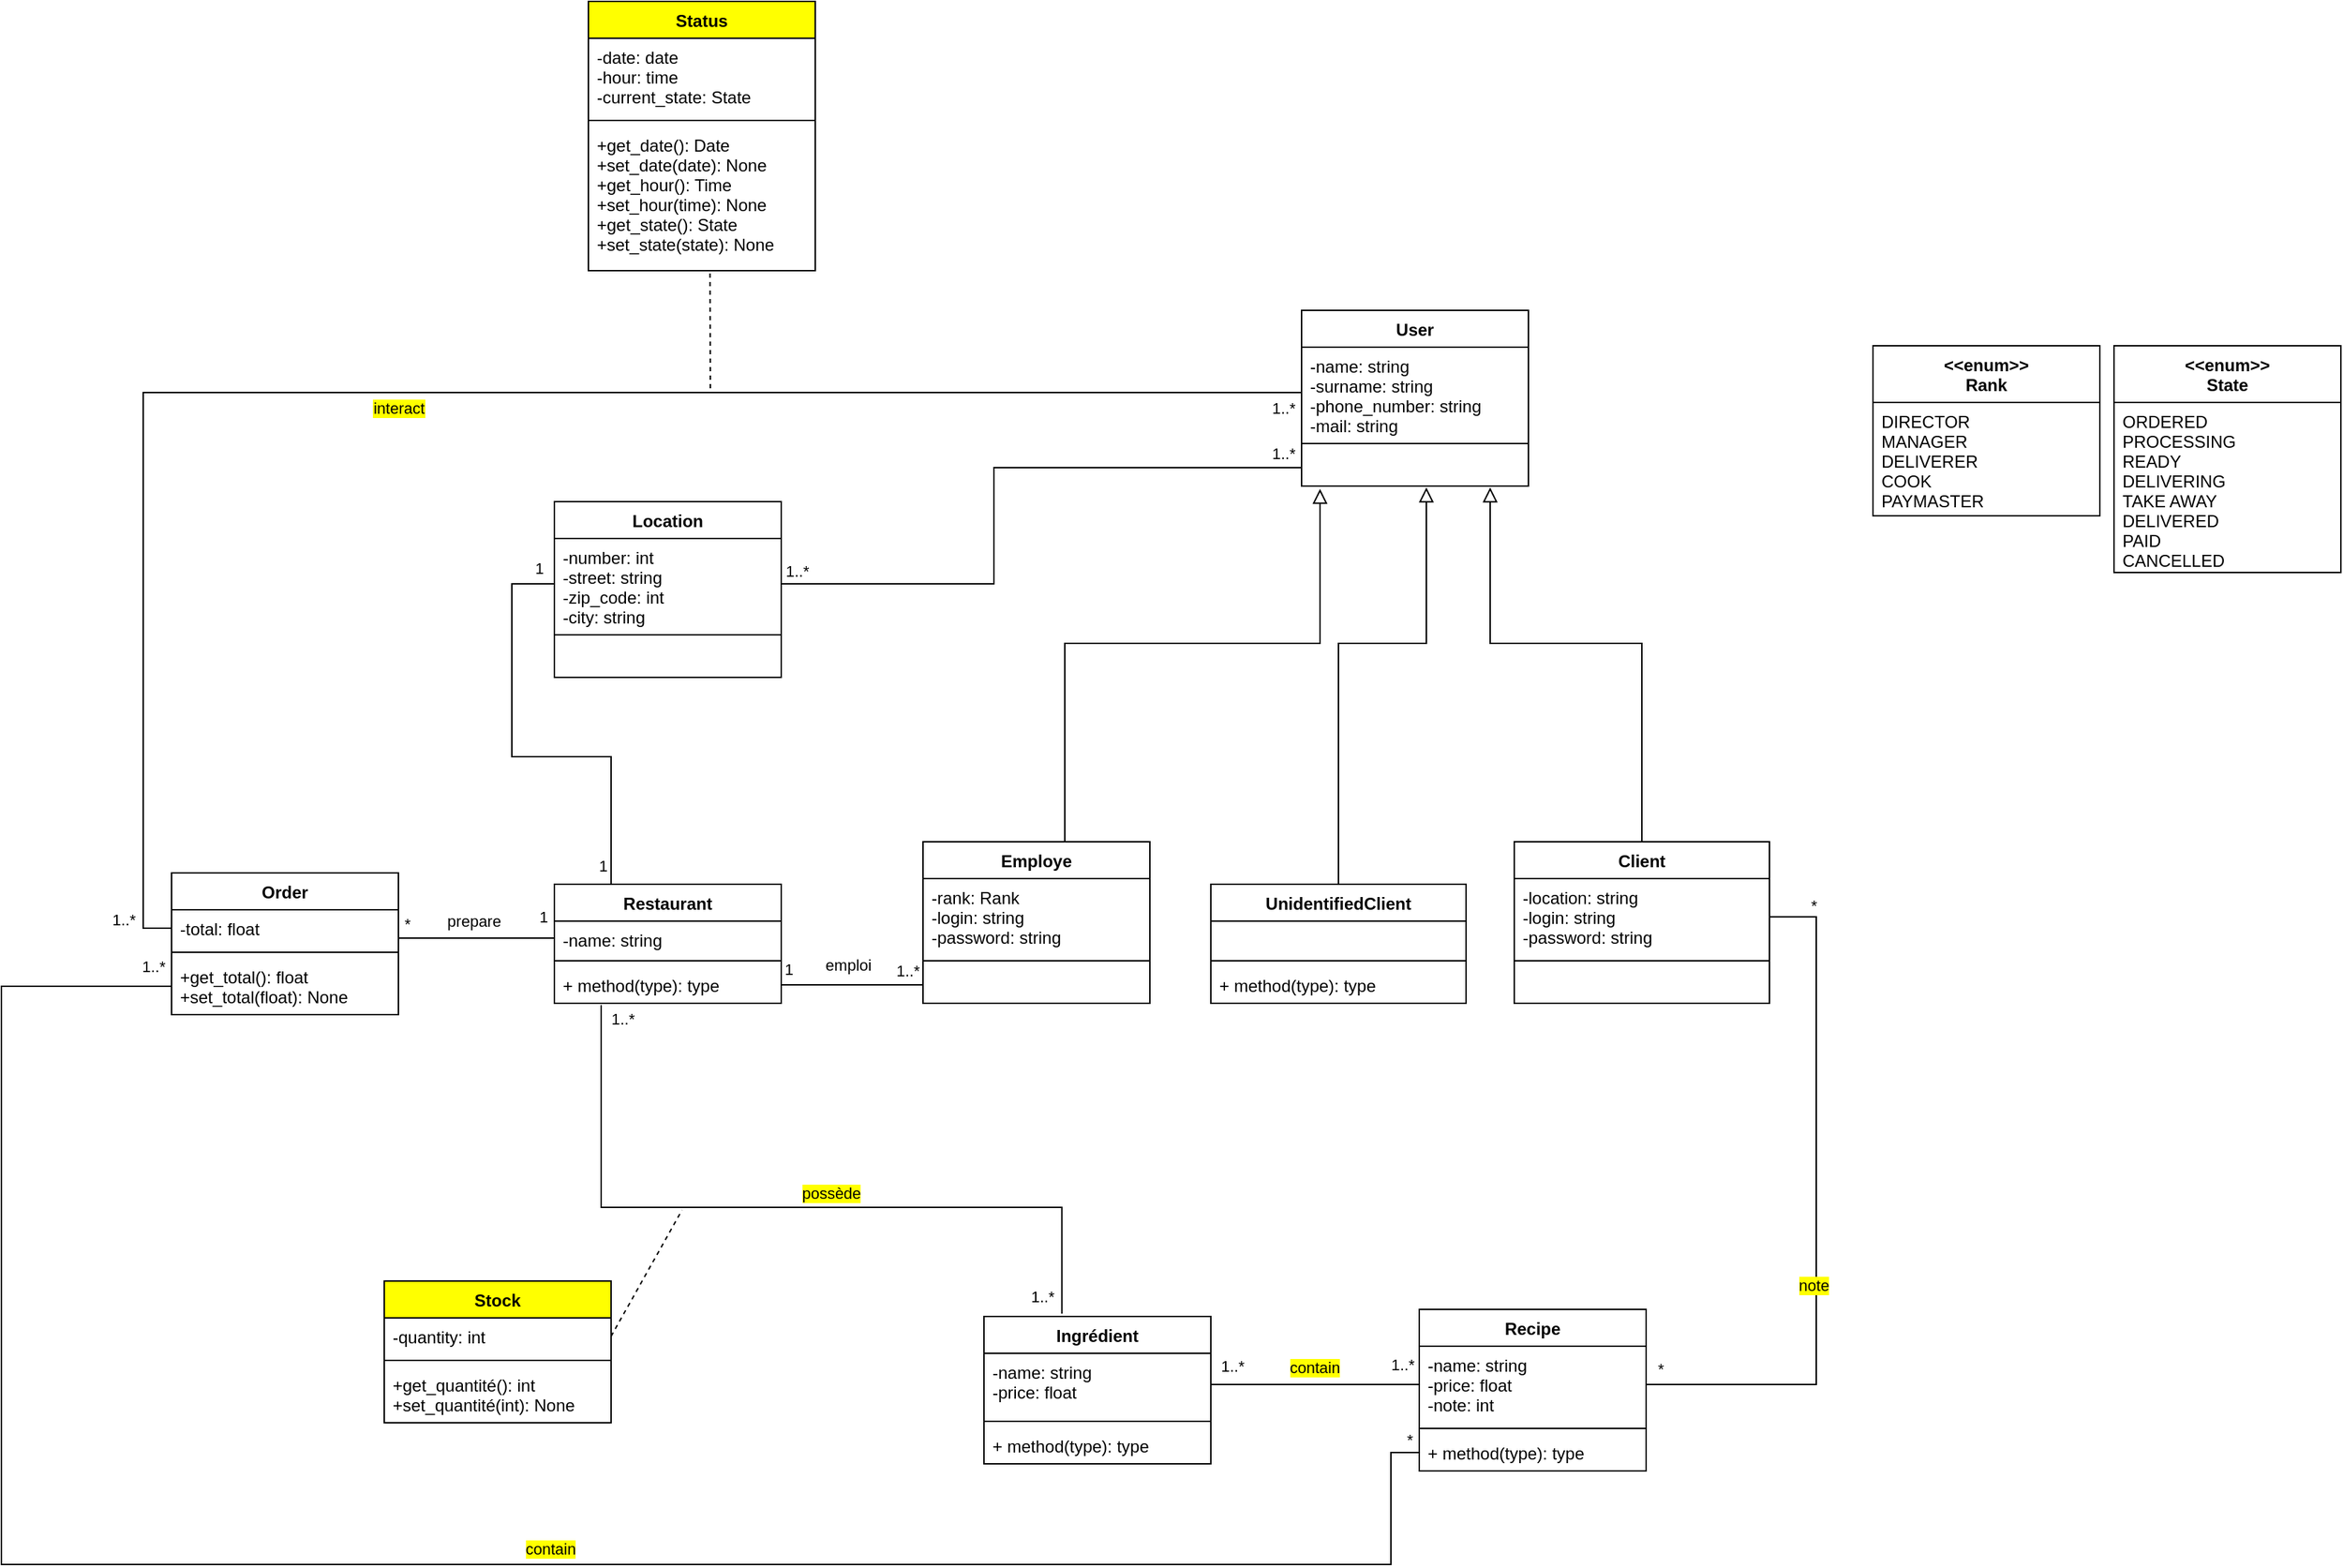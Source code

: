 <mxfile version="13.3.1" type="device"><diagram name="Page-1" id="58cdce13-f638-feb5-8d6f-7d28b1aa9fa0"><mxGraphModel dx="2031" dy="1176" grid="1" gridSize="10" guides="1" tooltips="1" connect="1" arrows="1" fold="1" page="1" pageScale="1" pageWidth="1100" pageHeight="850" background="#ffffff" math="0" shadow="0"><root><mxCell id="0"/><mxCell id="1" parent="0"/><mxCell id="4RIuu6g8Ll3O6P_jRk4c-29" value="" style="endArrow=none;html=1;entryX=0;entryY=0.5;entryDx=0;entryDy=0;exitX=1;exitY=0.5;exitDx=0;exitDy=0;" parent="1" source="4RIuu6g8Ll3O6P_jRk4c-4" target="4RIuu6g8Ll3O6P_jRk4c-8" edge="1"><mxGeometry width="50" height="50" relative="1" as="geometry"><mxPoint x="740" y="450" as="sourcePoint"/><mxPoint x="908" y="443" as="targetPoint"/></mxGeometry></mxCell><mxCell id="4RIuu6g8Ll3O6P_jRk4c-30" value="emploi" style="edgeLabel;html=1;align=center;verticalAlign=middle;resizable=0;points=[];" parent="4RIuu6g8Ll3O6P_jRk4c-29" vertex="1" connectable="0"><mxGeometry x="0.167" y="3" relative="1" as="geometry"><mxPoint x="-12" y="-11" as="offset"/></mxGeometry></mxCell><mxCell id="4RIuu6g8Ll3O6P_jRk4c-32" value="1" style="edgeLabel;html=1;align=center;verticalAlign=middle;resizable=0;points=[];" parent="4RIuu6g8Ll3O6P_jRk4c-29" vertex="1" connectable="0"><mxGeometry x="-0.858" y="2" relative="1" as="geometry"><mxPoint x="-2" y="-9" as="offset"/></mxGeometry></mxCell><mxCell id="4RIuu6g8Ll3O6P_jRk4c-33" value="1..*" style="edgeLabel;html=1;align=center;verticalAlign=middle;resizable=0;points=[];" parent="4RIuu6g8Ll3O6P_jRk4c-29" vertex="1" connectable="0"><mxGeometry x="0.892" y="-1" relative="1" as="geometry"><mxPoint x="-6.12" y="-11.19" as="offset"/></mxGeometry></mxCell><mxCell id="4RIuu6g8Ll3O6P_jRk4c-35" value="" style="endArrow=none;html=1;exitX=0.5;exitY=0;exitDx=0;exitDy=0;edgeStyle=orthogonalEdgeStyle;rounded=0;entryX=0.208;entryY=1.047;entryDx=0;entryDy=0;entryPerimeter=0;" parent="1" target="4RIuu6g8Ll3O6P_jRk4c-4" edge="1"><mxGeometry width="50" height="50" relative="1" as="geometry"><mxPoint x="967.92" y="1333.01" as="sourcePoint"/><mxPoint x="641" y="1130" as="targetPoint"/><Array as="points"><mxPoint x="968" y="1258"/><mxPoint x="643" y="1258"/><mxPoint x="643" y="1115"/></Array></mxGeometry></mxCell><mxCell id="4RIuu6g8Ll3O6P_jRk4c-36" value="possède" style="edgeLabel;html=1;align=center;verticalAlign=middle;resizable=0;points=[];labelBackgroundColor=#FFFF00;" parent="4RIuu6g8Ll3O6P_jRk4c-35" vertex="1" connectable="0"><mxGeometry x="-0.191" y="2" relative="1" as="geometry"><mxPoint x="-18.91" y="-12" as="offset"/></mxGeometry></mxCell><mxCell id="4RIuu6g8Ll3O6P_jRk4c-43" value="1..*" style="edgeLabel;html=1;align=center;verticalAlign=middle;resizable=0;points=[];" parent="4RIuu6g8Ll3O6P_jRk4c-35" vertex="1" connectable="0"><mxGeometry x="0.867" y="-1" relative="1" as="geometry"><mxPoint x="14" y="-25.91" as="offset"/></mxGeometry></mxCell><mxCell id="4RIuu6g8Ll3O6P_jRk4c-44" value="1..*" style="edgeLabel;html=1;align=center;verticalAlign=middle;resizable=0;points=[];" parent="4RIuu6g8Ll3O6P_jRk4c-35" vertex="1" connectable="0"><mxGeometry x="-0.905" y="-4" relative="1" as="geometry"><mxPoint x="-18" y="14" as="offset"/></mxGeometry></mxCell><mxCell id="4RIuu6g8Ll3O6P_jRk4c-37" value="" style="endArrow=none;dashed=1;html=1;exitX=1;exitY=0.5;exitDx=0;exitDy=0;" parent="1" source="4RIuu6g8Ll3O6P_jRk4c-40" edge="1"><mxGeometry width="50" height="50" relative="1" as="geometry"><mxPoint x="290" y="599" as="sourcePoint"/><mxPoint x="700" y="1260" as="targetPoint"/></mxGeometry></mxCell><mxCell id="gekr-8qGBTe7ZAommQFG-1" value="" style="endArrow=none;html=1;edgeStyle=orthogonalEdgeStyle;entryX=0;entryY=0.5;entryDx=0;entryDy=0;exitX=1;exitY=0.5;exitDx=0;exitDy=0;" parent="1" source="4RIuu6g8Ll3O6P_jRk4c-26" target="4RIuu6g8Ll3O6P_jRk4c-10" edge="1"><mxGeometry width="50" height="50" relative="1" as="geometry"><mxPoint x="1180" y="1500" as="sourcePoint"/><mxPoint x="460" y="960" as="targetPoint"/><Array as="points"/></mxGeometry></mxCell><mxCell id="gekr-8qGBTe7ZAommQFG-3" value="contain" style="edgeLabel;html=1;align=center;verticalAlign=middle;resizable=0;points=[];labelBackgroundColor=#FFFF00;" parent="gekr-8qGBTe7ZAommQFG-1" vertex="1" connectable="0"><mxGeometry x="0.12" relative="1" as="geometry"><mxPoint x="-10" y="-12.5" as="offset"/></mxGeometry></mxCell><mxCell id="gekr-8qGBTe7ZAommQFG-4" value="1..*" style="edgeLabel;html=1;align=center;verticalAlign=middle;resizable=0;points=[];" parent="gekr-8qGBTe7ZAommQFG-1" vertex="1" connectable="0"><mxGeometry x="0.88" y="1" relative="1" as="geometry"><mxPoint x="-2.93" y="-13" as="offset"/></mxGeometry></mxCell><mxCell id="gekr-8qGBTe7ZAommQFG-5" value="1..*" style="edgeLabel;html=1;align=center;verticalAlign=middle;resizable=0;points=[];" parent="gekr-8qGBTe7ZAommQFG-1" vertex="1" connectable="0"><mxGeometry x="-0.897" y="1" relative="1" as="geometry"><mxPoint x="7.41" y="-12.5" as="offset"/></mxGeometry></mxCell><mxCell id="gekr-8qGBTe7ZAommQFG-53" value="" style="endArrow=block;html=1;rounded=0;edgeStyle=orthogonalEdgeStyle;endFill=0;endSize=8;exitX=0.5;exitY=0;exitDx=0;exitDy=0;" parent="1" source="4RIuu6g8Ll3O6P_jRk4c-5" edge="1"><mxGeometry width="50" height="50" relative="1" as="geometry"><mxPoint x="1010" y="562" as="sourcePoint"/><mxPoint x="1150" y="751" as="targetPoint"/><Array as="points"><mxPoint x="970" y="860"/><mxPoint x="1150" y="860"/></Array></mxGeometry></mxCell><mxCell id="gekr-8qGBTe7ZAommQFG-58" style="edgeStyle=orthogonalEdgeStyle;rounded=0;orthogonalLoop=1;jettySize=auto;html=1;exitX=1;exitY=0.5;exitDx=0;exitDy=0;entryX=1;entryY=0.5;entryDx=0;entryDy=0;endArrow=none;endFill=0;endSize=8;" parent="1" source="4RIuu6g8Ll3O6P_jRk4c-18" target="4RIuu6g8Ll3O6P_jRk4c-10" edge="1"><mxGeometry relative="1" as="geometry"><Array as="points"><mxPoint x="1500" y="1053"/><mxPoint x="1500" y="1383"/></Array></mxGeometry></mxCell><mxCell id="gekr-8qGBTe7ZAommQFG-59" value="note" style="edgeLabel;html=1;align=center;verticalAlign=middle;resizable=0;points=[];labelBackgroundColor=#FFFF00;" parent="gekr-8qGBTe7ZAommQFG-58" vertex="1" connectable="0"><mxGeometry x="0.243" y="-2" relative="1" as="geometry"><mxPoint y="-7" as="offset"/></mxGeometry></mxCell><mxCell id="gekr-8qGBTe7ZAommQFG-60" value="*" style="edgeLabel;html=1;align=center;verticalAlign=middle;resizable=0;points=[];" parent="gekr-8qGBTe7ZAommQFG-58" vertex="1" connectable="0"><mxGeometry x="0.902" y="1" relative="1" as="geometry"><mxPoint x="-13.67" y="-12" as="offset"/></mxGeometry></mxCell><mxCell id="gekr-8qGBTe7ZAommQFG-61" value="*" style="edgeLabel;html=1;align=center;verticalAlign=middle;resizable=0;points=[];" parent="gekr-8qGBTe7ZAommQFG-58" vertex="1" connectable="0"><mxGeometry x="-0.893" y="-1" relative="1" as="geometry"><mxPoint x="5" y="-9" as="offset"/></mxGeometry></mxCell><mxCell id="UU1VeiNzVCUgglQLqWZh-19" style="edgeStyle=orthogonalEdgeStyle;rounded=0;orthogonalLoop=1;jettySize=auto;html=1;endArrow=none;endFill=0;endSize=8;strokeWidth=1;exitX=0;exitY=0.5;exitDx=0;exitDy=0;entryX=1;entryY=0.5;entryDx=0;entryDy=0;" parent="1" source="4RIuu6g8Ll3O6P_jRk4c-2" target="4RIuu6g8Ll3O6P_jRk4c-14" edge="1"><mxGeometry relative="1" as="geometry"><mxPoint x="520" y="1080" as="targetPoint"/><Array as="points"><mxPoint x="500" y="1068"/></Array><mxPoint x="580" y="1061" as="sourcePoint"/></mxGeometry></mxCell><mxCell id="UU1VeiNzVCUgglQLqWZh-20" value="1" style="edgeLabel;html=1;align=center;verticalAlign=middle;resizable=0;points=[];" parent="UU1VeiNzVCUgglQLqWZh-19" vertex="1" connectable="0"><mxGeometry x="-0.988" y="1" relative="1" as="geometry"><mxPoint x="-8.04" y="-15.79" as="offset"/></mxGeometry></mxCell><mxCell id="UU1VeiNzVCUgglQLqWZh-21" value="*" style="edgeLabel;html=1;align=center;verticalAlign=middle;resizable=0;points=[];" parent="UU1VeiNzVCUgglQLqWZh-19" vertex="1" connectable="0"><mxGeometry x="0.981" y="5" relative="1" as="geometry"><mxPoint x="11" y="-4.17" as="offset"/></mxGeometry></mxCell><mxCell id="UU1VeiNzVCUgglQLqWZh-22" value="prepare" style="edgeLabel;html=1;align=center;verticalAlign=middle;resizable=0;points=[];" parent="UU1VeiNzVCUgglQLqWZh-19" vertex="1" connectable="0"><mxGeometry x="-0.138" y="-2" relative="1" as="geometry"><mxPoint x="-6.67" y="-10" as="offset"/></mxGeometry></mxCell><mxCell id="sGdwklhOhs8YP0a3iyR3-10" value="" style="endArrow=none;dashed=1;html=1;entryX=0.536;entryY=1.01;entryDx=0;entryDy=0;entryPerimeter=0;" parent="1" target="sGdwklhOhs8YP0a3iyR3-4" edge="1"><mxGeometry width="50" height="50" relative="1" as="geometry"><mxPoint x="720" y="680" as="sourcePoint"/><mxPoint x="1530" y="420" as="targetPoint"/></mxGeometry></mxCell><mxCell id="sGdwklhOhs8YP0a3iyR3-18" style="edgeStyle=orthogonalEdgeStyle;rounded=0;orthogonalLoop=1;jettySize=auto;html=1;exitX=0;exitY=0.5;exitDx=0;exitDy=0;entryX=0;entryY=0.5;entryDx=0;entryDy=0;endArrow=none;endFill=0;" parent="1" source="gekr-8qGBTe7ZAommQFG-48" target="4RIuu6g8Ll3O6P_jRk4c-14" edge="1"><mxGeometry relative="1" as="geometry"><Array as="points"><mxPoint x="320" y="683"/><mxPoint x="320" y="1061"/></Array></mxGeometry></mxCell><mxCell id="sGdwklhOhs8YP0a3iyR3-19" value="interact" style="edgeLabel;html=1;align=center;verticalAlign=middle;resizable=0;points=[];labelBackgroundColor=#FFFF00;" parent="sGdwklhOhs8YP0a3iyR3-18" vertex="1" connectable="0"><mxGeometry x="0.062" relative="1" as="geometry"><mxPoint x="8" y="11" as="offset"/></mxGeometry></mxCell><mxCell id="sGdwklhOhs8YP0a3iyR3-20" value="1..*" style="edgeLabel;html=1;align=center;verticalAlign=middle;resizable=0;points=[];" parent="sGdwklhOhs8YP0a3iyR3-18" vertex="1" connectable="0"><mxGeometry x="0.945" y="-1" relative="1" as="geometry"><mxPoint x="-13.03" y="7" as="offset"/></mxGeometry></mxCell><mxCell id="sGdwklhOhs8YP0a3iyR3-21" value="1..*" style="edgeLabel;html=1;align=center;verticalAlign=middle;resizable=0;points=[];" parent="sGdwklhOhs8YP0a3iyR3-18" vertex="1" connectable="0"><mxGeometry x="-0.909" y="-1" relative="1" as="geometry"><mxPoint x="42.29" y="12" as="offset"/></mxGeometry></mxCell><mxCell id="TRmeWPD1fU5DAyLMQd7Y-1" style="edgeStyle=orthogonalEdgeStyle;rounded=0;orthogonalLoop=1;jettySize=auto;html=1;exitX=0;exitY=0.5;exitDx=0;exitDy=0;entryX=0;entryY=0.5;entryDx=0;entryDy=0;endArrow=none;endFill=0;" parent="1" source="4RIuu6g8Ll3O6P_jRk4c-12" target="4RIuu6g8Ll3O6P_jRk4c-16" edge="1"><mxGeometry relative="1" as="geometry"><Array as="points"><mxPoint x="1200" y="1431"/><mxPoint x="1200" y="1510"/><mxPoint x="220" y="1510"/><mxPoint x="220" y="1102"/></Array></mxGeometry></mxCell><mxCell id="TRmeWPD1fU5DAyLMQd7Y-2" value="contain" style="edgeLabel;html=1;align=center;verticalAlign=middle;resizable=0;points=[];labelBackgroundColor=#FFFF00;" parent="TRmeWPD1fU5DAyLMQd7Y-1" vertex="1" connectable="0"><mxGeometry x="-0.128" y="2" relative="1" as="geometry"><mxPoint x="8" y="-13" as="offset"/></mxGeometry></mxCell><mxCell id="TRmeWPD1fU5DAyLMQd7Y-3" value="*" style="edgeLabel;html=1;align=center;verticalAlign=middle;resizable=0;points=[];" parent="TRmeWPD1fU5DAyLMQd7Y-1" vertex="1" connectable="0"><mxGeometry x="-0.947" y="-1" relative="1" as="geometry"><mxPoint x="14.0" y="-31.86" as="offset"/></mxGeometry></mxCell><mxCell id="TRmeWPD1fU5DAyLMQd7Y-4" value="1..*" style="edgeLabel;html=1;align=center;verticalAlign=middle;resizable=0;points=[];" parent="TRmeWPD1fU5DAyLMQd7Y-1" vertex="1" connectable="0"><mxGeometry x="0.914" y="-2" relative="1" as="geometry"><mxPoint x="56.18" y="-16" as="offset"/></mxGeometry></mxCell><mxCell id="UU1VeiNzVCUgglQLqWZh-1" style="edgeStyle=orthogonalEdgeStyle;rounded=0;orthogonalLoop=1;jettySize=auto;html=1;exitX=0.5;exitY=0;exitDx=0;exitDy=0;endArrow=block;endFill=0;strokeWidth=1;endSize=8;" parent="1" source="gekr-8qGBTe7ZAommQFG-66" edge="1"><mxGeometry relative="1" as="geometry"><mxPoint x="1225" y="750" as="targetPoint"/><Array as="points"><mxPoint x="1163" y="860"/><mxPoint x="1225" y="860"/></Array></mxGeometry></mxCell><mxCell id="gekr-8qGBTe7ZAommQFG-47" value="User" style="swimlane;fontStyle=1;align=center;verticalAlign=top;childLayout=stackLayout;horizontal=1;startSize=26;horizontalStack=0;resizeParent=1;resizeParentMax=0;resizeLast=0;collapsible=1;marginBottom=0;" parent="1" vertex="1"><mxGeometry x="1137" y="625" width="160" height="124" as="geometry"/></mxCell><mxCell id="gekr-8qGBTe7ZAommQFG-48" value="-name: string&#10;-surname: string&#10;-phone_number: string&#10;-mail: string" style="text;strokeColor=none;fillColor=none;align=left;verticalAlign=top;spacingLeft=4;spacingRight=4;overflow=hidden;rotatable=0;points=[[0,0.5],[1,0.5]];portConstraint=eastwest;" parent="gekr-8qGBTe7ZAommQFG-47" vertex="1"><mxGeometry y="26" width="160" height="64" as="geometry"/></mxCell><mxCell id="gekr-8qGBTe7ZAommQFG-49" value="" style="line;strokeWidth=1;fillColor=none;align=left;verticalAlign=middle;spacingTop=-1;spacingLeft=3;spacingRight=3;rotatable=0;labelPosition=right;points=[];portConstraint=eastwest;" parent="gekr-8qGBTe7ZAommQFG-47" vertex="1"><mxGeometry y="90" width="160" height="8" as="geometry"/></mxCell><mxCell id="gekr-8qGBTe7ZAommQFG-50" value="&#10;&#10;" style="text;strokeColor=none;fillColor=none;align=left;verticalAlign=top;spacingLeft=4;spacingRight=4;overflow=hidden;rotatable=0;points=[[0,0.5],[1,0.5]];portConstraint=eastwest;" parent="gekr-8qGBTe7ZAommQFG-47" vertex="1"><mxGeometry y="98" width="160" height="26" as="geometry"/></mxCell><mxCell id="-BqwRsxjD68ESm7fAQoh-1" style="edgeStyle=orthogonalEdgeStyle;rounded=0;orthogonalLoop=1;jettySize=auto;html=1;exitX=0.5;exitY=0;exitDx=0;exitDy=0;endArrow=block;endFill=0;endSize=8;" edge="1" parent="1" source="4RIuu6g8Ll3O6P_jRk4c-17"><mxGeometry relative="1" as="geometry"><mxPoint x="1270" y="750" as="targetPoint"/><Array as="points"><mxPoint x="1377" y="860"/><mxPoint x="1270" y="860"/></Array></mxGeometry></mxCell><mxCell id="sGdwklhOhs8YP0a3iyR3-1" value="Status" style="swimlane;fontStyle=1;align=center;verticalAlign=top;childLayout=stackLayout;horizontal=1;startSize=26;horizontalStack=0;resizeParent=1;resizeParentMax=0;resizeLast=0;collapsible=1;marginBottom=0;fillColor=#FFFF00;" parent="1" vertex="1"><mxGeometry x="634" y="407" width="160" height="190" as="geometry"/></mxCell><mxCell id="sGdwklhOhs8YP0a3iyR3-2" value="-date: date&#10;-hour: time&#10;-current_state: State" style="text;strokeColor=none;fillColor=none;align=left;verticalAlign=top;spacingLeft=4;spacingRight=4;overflow=hidden;rotatable=0;points=[[0,0.5],[1,0.5]];portConstraint=eastwest;" parent="sGdwklhOhs8YP0a3iyR3-1" vertex="1"><mxGeometry y="26" width="160" height="54" as="geometry"/></mxCell><mxCell id="sGdwklhOhs8YP0a3iyR3-3" value="" style="line;strokeWidth=1;fillColor=none;align=left;verticalAlign=middle;spacingTop=-1;spacingLeft=3;spacingRight=3;rotatable=0;labelPosition=right;points=[];portConstraint=eastwest;" parent="sGdwklhOhs8YP0a3iyR3-1" vertex="1"><mxGeometry y="80" width="160" height="8" as="geometry"/></mxCell><mxCell id="sGdwklhOhs8YP0a3iyR3-4" value="+get_date(): Date&#10;+set_date(date): None&#10;+get_hour(): Time&#10;+set_hour(time): None&#10;+get_state(): State&#10;+set_state(state): None" style="text;strokeColor=none;fillColor=none;align=left;verticalAlign=top;spacingLeft=4;spacingRight=4;overflow=hidden;rotatable=0;points=[[0,0.5],[1,0.5]];portConstraint=eastwest;" parent="sGdwklhOhs8YP0a3iyR3-1" vertex="1"><mxGeometry y="88" width="160" height="102" as="geometry"/></mxCell><mxCell id="4RIuu6g8Ll3O6P_jRk4c-25" value="Ingrédient" style="swimlane;fontStyle=1;align=center;verticalAlign=top;childLayout=stackLayout;horizontal=1;startSize=26;horizontalStack=0;resizeParent=1;resizeParentMax=0;resizeLast=0;collapsible=1;marginBottom=0;" parent="1" vertex="1"><mxGeometry x="913" y="1335" width="160" height="104" as="geometry"/></mxCell><mxCell id="4RIuu6g8Ll3O6P_jRk4c-26" value="-name: string&#10;-price: float" style="text;strokeColor=none;fillColor=none;align=left;verticalAlign=top;spacingLeft=4;spacingRight=4;overflow=hidden;rotatable=0;points=[[0,0.5],[1,0.5]];portConstraint=eastwest;" parent="4RIuu6g8Ll3O6P_jRk4c-25" vertex="1"><mxGeometry y="26" width="160" height="44" as="geometry"/></mxCell><mxCell id="4RIuu6g8Ll3O6P_jRk4c-27" value="" style="line;strokeWidth=1;fillColor=none;align=left;verticalAlign=middle;spacingTop=-1;spacingLeft=3;spacingRight=3;rotatable=0;labelPosition=right;points=[];portConstraint=eastwest;" parent="4RIuu6g8Ll3O6P_jRk4c-25" vertex="1"><mxGeometry y="70" width="160" height="8" as="geometry"/></mxCell><mxCell id="4RIuu6g8Ll3O6P_jRk4c-28" value="+ method(type): type" style="text;strokeColor=none;fillColor=none;align=left;verticalAlign=top;spacingLeft=4;spacingRight=4;overflow=hidden;rotatable=0;points=[[0,0.5],[1,0.5]];portConstraint=eastwest;" parent="4RIuu6g8Ll3O6P_jRk4c-25" vertex="1"><mxGeometry y="78" width="160" height="26" as="geometry"/></mxCell><mxCell id="4RIuu6g8Ll3O6P_jRk4c-17" value="Client" style="swimlane;fontStyle=1;align=center;verticalAlign=top;childLayout=stackLayout;horizontal=1;startSize=26;horizontalStack=0;resizeParent=1;resizeParentMax=0;resizeLast=0;collapsible=1;marginBottom=0;" parent="1" vertex="1"><mxGeometry x="1287" y="1000" width="180" height="114" as="geometry"/></mxCell><mxCell id="4RIuu6g8Ll3O6P_jRk4c-18" value="-location: string&#10;-login: string&#10;-password: string" style="text;strokeColor=none;fillColor=none;align=left;verticalAlign=top;spacingLeft=4;spacingRight=4;overflow=hidden;rotatable=0;points=[[0,0.5],[1,0.5]];portConstraint=eastwest;" parent="4RIuu6g8Ll3O6P_jRk4c-17" vertex="1"><mxGeometry y="26" width="180" height="54" as="geometry"/></mxCell><mxCell id="4RIuu6g8Ll3O6P_jRk4c-19" value="" style="line;strokeWidth=1;fillColor=none;align=left;verticalAlign=middle;spacingTop=-1;spacingLeft=3;spacingRight=3;rotatable=0;labelPosition=right;points=[];portConstraint=eastwest;" parent="4RIuu6g8Ll3O6P_jRk4c-17" vertex="1"><mxGeometry y="80" width="180" height="8" as="geometry"/></mxCell><mxCell id="4RIuu6g8Ll3O6P_jRk4c-20" value="&#10;&#10;" style="text;strokeColor=none;fillColor=none;align=left;verticalAlign=top;spacingLeft=4;spacingRight=4;overflow=hidden;rotatable=0;points=[[0,0.5],[1,0.5]];portConstraint=eastwest;" parent="4RIuu6g8Ll3O6P_jRk4c-17" vertex="1"><mxGeometry y="88" width="180" height="26" as="geometry"/></mxCell><mxCell id="gekr-8qGBTe7ZAommQFG-66" value="UnidentifiedClient" style="swimlane;fontStyle=1;align=center;verticalAlign=top;childLayout=stackLayout;horizontal=1;startSize=26;horizontalStack=0;resizeParent=1;resizeParentMax=0;resizeLast=0;collapsible=1;marginBottom=0;" parent="1" vertex="1"><mxGeometry x="1073" y="1030" width="180" height="84" as="geometry"/></mxCell><mxCell id="gekr-8qGBTe7ZAommQFG-67" value="&#10;&#10;" style="text;strokeColor=none;fillColor=none;align=left;verticalAlign=top;spacingLeft=4;spacingRight=4;overflow=hidden;rotatable=0;points=[[0,0.5],[1,0.5]];portConstraint=eastwest;" parent="gekr-8qGBTe7ZAommQFG-66" vertex="1"><mxGeometry y="26" width="180" height="24" as="geometry"/></mxCell><mxCell id="gekr-8qGBTe7ZAommQFG-68" value="" style="line;strokeWidth=1;fillColor=none;align=left;verticalAlign=middle;spacingTop=-1;spacingLeft=3;spacingRight=3;rotatable=0;labelPosition=right;points=[];portConstraint=eastwest;" parent="gekr-8qGBTe7ZAommQFG-66" vertex="1"><mxGeometry y="50" width="180" height="8" as="geometry"/></mxCell><mxCell id="gekr-8qGBTe7ZAommQFG-69" value="+ method(type): type" style="text;strokeColor=none;fillColor=none;align=left;verticalAlign=top;spacingLeft=4;spacingRight=4;overflow=hidden;rotatable=0;points=[[0,0.5],[1,0.5]];portConstraint=eastwest;" parent="gekr-8qGBTe7ZAommQFG-66" vertex="1"><mxGeometry y="58" width="180" height="26" as="geometry"/></mxCell><mxCell id="4RIuu6g8Ll3O6P_jRk4c-1" value="Restaurant" style="swimlane;fontStyle=1;align=center;verticalAlign=top;childLayout=stackLayout;horizontal=1;startSize=26;horizontalStack=0;resizeParent=1;resizeParentMax=0;resizeLast=0;collapsible=1;marginBottom=0;" parent="1" vertex="1"><mxGeometry x="610" y="1030" width="160" height="84" as="geometry"/></mxCell><mxCell id="4RIuu6g8Ll3O6P_jRk4c-2" value="-name: string" style="text;strokeColor=none;fillColor=none;align=left;verticalAlign=top;spacingLeft=4;spacingRight=4;overflow=hidden;rotatable=0;points=[[0,0.5],[1,0.5]];portConstraint=eastwest;" parent="4RIuu6g8Ll3O6P_jRk4c-1" vertex="1"><mxGeometry y="26" width="160" height="24" as="geometry"/></mxCell><mxCell id="4RIuu6g8Ll3O6P_jRk4c-3" value="" style="line;strokeWidth=1;fillColor=none;align=left;verticalAlign=middle;spacingTop=-1;spacingLeft=3;spacingRight=3;rotatable=0;labelPosition=right;points=[];portConstraint=eastwest;" parent="4RIuu6g8Ll3O6P_jRk4c-1" vertex="1"><mxGeometry y="50" width="160" height="8" as="geometry"/></mxCell><mxCell id="4RIuu6g8Ll3O6P_jRk4c-4" value="+ method(type): type" style="text;strokeColor=none;fillColor=none;align=left;verticalAlign=top;spacingLeft=4;spacingRight=4;overflow=hidden;rotatable=0;points=[[0,0.5],[1,0.5]];portConstraint=eastwest;" parent="4RIuu6g8Ll3O6P_jRk4c-1" vertex="1"><mxGeometry y="58" width="160" height="26" as="geometry"/></mxCell><mxCell id="4RIuu6g8Ll3O6P_jRk4c-9" value="Recipe" style="swimlane;fontStyle=1;align=center;verticalAlign=top;childLayout=stackLayout;horizontal=1;startSize=26;horizontalStack=0;resizeParent=1;resizeParentMax=0;resizeLast=0;collapsible=1;marginBottom=0;" parent="1" vertex="1"><mxGeometry x="1220" y="1330" width="160" height="114" as="geometry"/></mxCell><mxCell id="4RIuu6g8Ll3O6P_jRk4c-10" value="-name: string&#10;-price: float&#10;-note: int" style="text;strokeColor=none;fillColor=none;align=left;verticalAlign=top;spacingLeft=4;spacingRight=4;overflow=hidden;rotatable=0;points=[[0,0.5],[1,0.5]];portConstraint=eastwest;" parent="4RIuu6g8Ll3O6P_jRk4c-9" vertex="1"><mxGeometry y="26" width="160" height="54" as="geometry"/></mxCell><mxCell id="4RIuu6g8Ll3O6P_jRk4c-11" value="" style="line;strokeWidth=1;fillColor=none;align=left;verticalAlign=middle;spacingTop=-1;spacingLeft=3;spacingRight=3;rotatable=0;labelPosition=right;points=[];portConstraint=eastwest;" parent="4RIuu6g8Ll3O6P_jRk4c-9" vertex="1"><mxGeometry y="80" width="160" height="8" as="geometry"/></mxCell><mxCell id="4RIuu6g8Ll3O6P_jRk4c-12" value="+ method(type): type" style="text;strokeColor=none;fillColor=none;align=left;verticalAlign=top;spacingLeft=4;spacingRight=4;overflow=hidden;rotatable=0;points=[[0,0.5],[1,0.5]];portConstraint=eastwest;" parent="4RIuu6g8Ll3O6P_jRk4c-9" vertex="1"><mxGeometry y="88" width="160" height="26" as="geometry"/></mxCell><mxCell id="4RIuu6g8Ll3O6P_jRk4c-13" value="Order" style="swimlane;fontStyle=1;align=center;verticalAlign=top;childLayout=stackLayout;horizontal=1;startSize=26;horizontalStack=0;resizeParent=1;resizeParentMax=0;resizeLast=0;collapsible=1;marginBottom=0;" parent="1" vertex="1"><mxGeometry x="340" y="1022" width="160" height="100" as="geometry"/></mxCell><mxCell id="4RIuu6g8Ll3O6P_jRk4c-14" value="-total: float&#10;" style="text;strokeColor=none;fillColor=none;align=left;verticalAlign=top;spacingLeft=4;spacingRight=4;overflow=hidden;rotatable=0;points=[[0,0.5],[1,0.5]];portConstraint=eastwest;" parent="4RIuu6g8Ll3O6P_jRk4c-13" vertex="1"><mxGeometry y="26" width="160" height="26" as="geometry"/></mxCell><mxCell id="4RIuu6g8Ll3O6P_jRk4c-15" value="" style="line;strokeWidth=1;fillColor=none;align=left;verticalAlign=middle;spacingTop=-1;spacingLeft=3;spacingRight=3;rotatable=0;labelPosition=right;points=[];portConstraint=eastwest;" parent="4RIuu6g8Ll3O6P_jRk4c-13" vertex="1"><mxGeometry y="52" width="160" height="8" as="geometry"/></mxCell><mxCell id="4RIuu6g8Ll3O6P_jRk4c-16" value="+get_total(): float&#10;+set_total(float): None" style="text;strokeColor=none;fillColor=none;align=left;verticalAlign=top;spacingLeft=4;spacingRight=4;overflow=hidden;rotatable=0;points=[[0,0.5],[1,0.5]];portConstraint=eastwest;" parent="4RIuu6g8Ll3O6P_jRk4c-13" vertex="1"><mxGeometry y="60" width="160" height="40" as="geometry"/></mxCell><mxCell id="4RIuu6g8Ll3O6P_jRk4c-5" value="Employe" style="swimlane;fontStyle=1;align=center;verticalAlign=top;childLayout=stackLayout;horizontal=1;startSize=26;horizontalStack=0;resizeParent=1;resizeParentMax=0;resizeLast=0;collapsible=1;marginBottom=0;" parent="1" vertex="1"><mxGeometry x="870" y="1000" width="160" height="114" as="geometry"/></mxCell><mxCell id="4RIuu6g8Ll3O6P_jRk4c-6" value="-rank: Rank&#10;-login: string&#10;-password: string" style="text;strokeColor=none;fillColor=none;align=left;verticalAlign=top;spacingLeft=4;spacingRight=4;overflow=hidden;rotatable=0;points=[[0,0.5],[1,0.5]];portConstraint=eastwest;" parent="4RIuu6g8Ll3O6P_jRk4c-5" vertex="1"><mxGeometry y="26" width="160" height="54" as="geometry"/></mxCell><mxCell id="4RIuu6g8Ll3O6P_jRk4c-7" value="" style="line;strokeWidth=1;fillColor=none;align=left;verticalAlign=middle;spacingTop=-1;spacingLeft=3;spacingRight=3;rotatable=0;labelPosition=right;points=[];portConstraint=eastwest;" parent="4RIuu6g8Ll3O6P_jRk4c-5" vertex="1"><mxGeometry y="80" width="160" height="8" as="geometry"/></mxCell><mxCell id="4RIuu6g8Ll3O6P_jRk4c-8" value="&#10;&#10;" style="text;strokeColor=none;fillColor=none;align=left;verticalAlign=top;spacingLeft=4;spacingRight=4;overflow=hidden;rotatable=0;points=[[0,0.5],[1,0.5]];portConstraint=eastwest;" parent="4RIuu6g8Ll3O6P_jRk4c-5" vertex="1"><mxGeometry y="88" width="160" height="26" as="geometry"/></mxCell><mxCell id="HXcI3bx_-rTR3HE84AJX-7" value="&lt;&lt;enum&gt;&gt;&#10;Rank" style="swimlane;fontStyle=1;align=center;verticalAlign=top;childLayout=stackLayout;horizontal=1;startSize=40;horizontalStack=0;resizeParent=1;resizeParentMax=0;resizeLast=0;collapsible=1;marginBottom=0;fontSize=12;swimlaneLine=1;" parent="1" vertex="1"><mxGeometry x="1540" y="650" width="160" height="120" as="geometry"/></mxCell><mxCell id="HXcI3bx_-rTR3HE84AJX-8" value="DIRECTOR&#10;MANAGER&#10;DELIVERER&#10;COOK&#10;PAYMASTER" style="text;strokeColor=none;fillColor=none;align=left;verticalAlign=top;spacingLeft=4;spacingRight=4;overflow=hidden;rotatable=0;points=[[0,0.5],[1,0.5]];portConstraint=eastwest;" parent="HXcI3bx_-rTR3HE84AJX-7" vertex="1"><mxGeometry y="40" width="160" height="80" as="geometry"/></mxCell><mxCell id="sGdwklhOhs8YP0a3iyR3-5" value="&lt;&lt;enum&gt;&gt;&#10;State" style="swimlane;fontStyle=1;align=center;verticalAlign=top;childLayout=stackLayout;horizontal=1;startSize=40;horizontalStack=0;resizeParent=1;resizeParentMax=0;resizeLast=0;collapsible=1;marginBottom=0;fontSize=12;swimlaneLine=1;" parent="1" vertex="1"><mxGeometry x="1710" y="650" width="160" height="160" as="geometry"/></mxCell><mxCell id="sGdwklhOhs8YP0a3iyR3-6" value="ORDERED&#10;PROCESSING&#10;READY&#10;DELIVERING&#10;TAKE AWAY&#10;DELIVERED&#10;PAID&#10;CANCELLED" style="text;strokeColor=none;fillColor=none;align=left;verticalAlign=top;spacingLeft=4;spacingRight=4;overflow=hidden;rotatable=0;points=[[0,0.5],[1,0.5]];portConstraint=eastwest;" parent="sGdwklhOhs8YP0a3iyR3-5" vertex="1"><mxGeometry y="40" width="160" height="120" as="geometry"/></mxCell><mxCell id="4RIuu6g8Ll3O6P_jRk4c-39" value="Stock" style="swimlane;fontStyle=1;align=center;verticalAlign=top;childLayout=stackLayout;horizontal=1;startSize=26;horizontalStack=0;resizeParent=1;resizeParentMax=0;resizeLast=0;collapsible=1;marginBottom=0;fillColor=#FFFF00;" parent="1" vertex="1"><mxGeometry x="490" y="1310" width="160" height="100" as="geometry"/></mxCell><mxCell id="4RIuu6g8Ll3O6P_jRk4c-40" value="-quantity: int" style="text;strokeColor=none;fillColor=none;align=left;verticalAlign=top;spacingLeft=4;spacingRight=4;overflow=hidden;rotatable=0;points=[[0,0.5],[1,0.5]];portConstraint=eastwest;" parent="4RIuu6g8Ll3O6P_jRk4c-39" vertex="1"><mxGeometry y="26" width="160" height="26" as="geometry"/></mxCell><mxCell id="4RIuu6g8Ll3O6P_jRk4c-41" value="" style="line;strokeWidth=1;fillColor=none;align=left;verticalAlign=middle;spacingTop=-1;spacingLeft=3;spacingRight=3;rotatable=0;labelPosition=right;points=[];portConstraint=eastwest;" parent="4RIuu6g8Ll3O6P_jRk4c-39" vertex="1"><mxGeometry y="52" width="160" height="8" as="geometry"/></mxCell><mxCell id="4RIuu6g8Ll3O6P_jRk4c-42" value="+get_quantité(): int&#10;+set_quantité(int): None" style="text;strokeColor=none;fillColor=none;align=left;verticalAlign=top;spacingLeft=4;spacingRight=4;overflow=hidden;rotatable=0;points=[[0,0.5],[1,0.5]];portConstraint=eastwest;" parent="4RIuu6g8Ll3O6P_jRk4c-39" vertex="1"><mxGeometry y="60" width="160" height="40" as="geometry"/></mxCell><mxCell id="-BqwRsxjD68ESm7fAQoh-3" value="Location" style="swimlane;fontStyle=1;align=center;verticalAlign=top;childLayout=stackLayout;horizontal=1;startSize=26;horizontalStack=0;resizeParent=1;resizeParentMax=0;resizeLast=0;collapsible=1;marginBottom=0;" vertex="1" parent="1"><mxGeometry x="610" y="760" width="160" height="124" as="geometry"/></mxCell><mxCell id="-BqwRsxjD68ESm7fAQoh-4" value="-number: int&#10;-street: string&#10;-zip_code: int&#10;-city: string&#10;" style="text;strokeColor=none;fillColor=none;align=left;verticalAlign=top;spacingLeft=4;spacingRight=4;overflow=hidden;rotatable=0;points=[[0,0.5],[1,0.5]];portConstraint=eastwest;" vertex="1" parent="-BqwRsxjD68ESm7fAQoh-3"><mxGeometry y="26" width="160" height="64" as="geometry"/></mxCell><mxCell id="-BqwRsxjD68ESm7fAQoh-5" value="" style="line;strokeWidth=1;fillColor=none;align=left;verticalAlign=middle;spacingTop=-1;spacingLeft=3;spacingRight=3;rotatable=0;labelPosition=right;points=[];portConstraint=eastwest;" vertex="1" parent="-BqwRsxjD68ESm7fAQoh-3"><mxGeometry y="90" width="160" height="8" as="geometry"/></mxCell><mxCell id="-BqwRsxjD68ESm7fAQoh-6" value="&#10;&#10;" style="text;strokeColor=none;fillColor=none;align=left;verticalAlign=top;spacingLeft=4;spacingRight=4;overflow=hidden;rotatable=0;points=[[0,0.5],[1,0.5]];portConstraint=eastwest;" vertex="1" parent="-BqwRsxjD68ESm7fAQoh-3"><mxGeometry y="98" width="160" height="26" as="geometry"/></mxCell><mxCell id="-BqwRsxjD68ESm7fAQoh-7" value="" style="endArrow=none;html=1;exitX=1;exitY=0.5;exitDx=0;exitDy=0;entryX=0;entryY=0.5;entryDx=0;entryDy=0;edgeStyle=orthogonalEdgeStyle;rounded=0;" edge="1" parent="1" source="-BqwRsxjD68ESm7fAQoh-4" target="gekr-8qGBTe7ZAommQFG-50"><mxGeometry width="50" height="50" relative="1" as="geometry"><mxPoint x="950" y="930" as="sourcePoint"/><mxPoint x="1000" y="880" as="targetPoint"/><Array as="points"><mxPoint x="920" y="818"/><mxPoint x="920" y="736"/></Array></mxGeometry></mxCell><mxCell id="-BqwRsxjD68ESm7fAQoh-11" value="1..*" style="edgeLabel;html=1;align=center;verticalAlign=middle;resizable=0;points=[];" vertex="1" connectable="0" parent="-BqwRsxjD68ESm7fAQoh-7"><mxGeometry x="0.941" y="1" relative="1" as="geometry"><mxPoint y="-9" as="offset"/></mxGeometry></mxCell><mxCell id="-BqwRsxjD68ESm7fAQoh-12" value="1..*" style="edgeLabel;html=1;align=center;verticalAlign=middle;resizable=0;points=[];" vertex="1" connectable="0" parent="-BqwRsxjD68ESm7fAQoh-7"><mxGeometry x="-0.948" relative="1" as="geometry"><mxPoint x="-1" y="-9" as="offset"/></mxGeometry></mxCell><mxCell id="-BqwRsxjD68ESm7fAQoh-8" value="" style="endArrow=none;html=1;exitX=0.25;exitY=0;exitDx=0;exitDy=0;entryX=0;entryY=0.5;entryDx=0;entryDy=0;edgeStyle=orthogonalEdgeStyle;rounded=0;" edge="1" parent="1" source="4RIuu6g8Ll3O6P_jRk4c-1" target="-BqwRsxjD68ESm7fAQoh-4"><mxGeometry width="50" height="50" relative="1" as="geometry"><mxPoint x="950" y="930" as="sourcePoint"/><mxPoint x="1000" y="880" as="targetPoint"/><Array as="points"><mxPoint x="650" y="940"/><mxPoint x="580" y="940"/><mxPoint x="580" y="818"/></Array></mxGeometry></mxCell><mxCell id="-BqwRsxjD68ESm7fAQoh-9" value="1" style="edgeLabel;html=1;align=center;verticalAlign=middle;resizable=0;points=[];" vertex="1" connectable="0" parent="-BqwRsxjD68ESm7fAQoh-8"><mxGeometry x="-0.871" relative="1" as="geometry"><mxPoint x="-6" y="7" as="offset"/></mxGeometry></mxCell><mxCell id="-BqwRsxjD68ESm7fAQoh-10" value="1" style="edgeLabel;html=1;align=center;verticalAlign=middle;resizable=0;points=[];" vertex="1" connectable="0" parent="1"><mxGeometry x="654.0" y="1022" as="geometry"><mxPoint x="-55" y="-215" as="offset"/></mxGeometry></mxCell></root></mxGraphModel></diagram></mxfile>